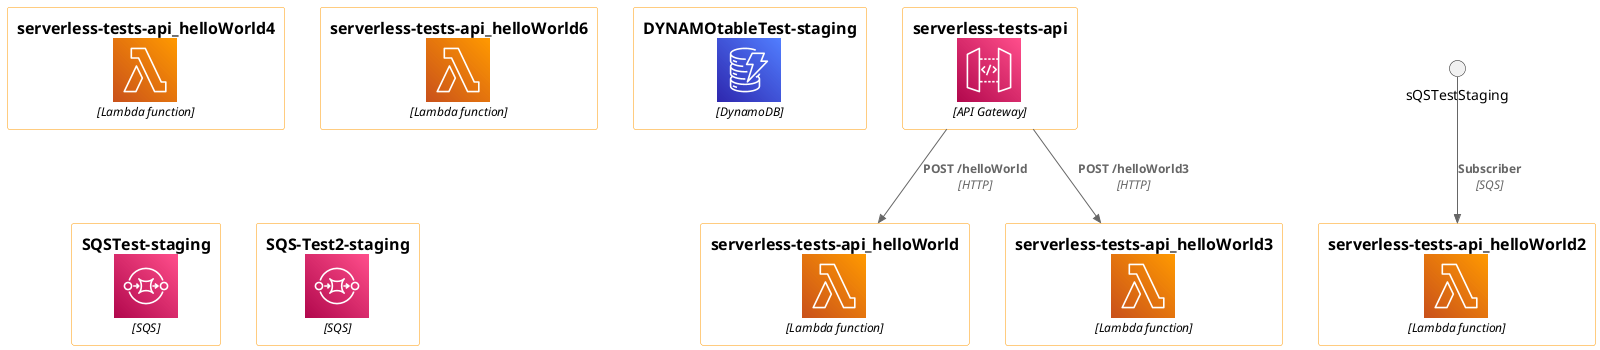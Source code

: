 'AUTOGENERATED - DO NOT REMOVE NOR EDIT THIS SECTION'
@startuml tests

!include <C4/C4_Container>
!include <C4/C4_Context>
!include <tupadr3/common>
!include <awslib/AWSCommon>
!include <tupadr3/font-awesome/users>
!include <tupadr3/devicons/react>
!include <awslib/Compute/Lambda>
!include <awslib/ApplicationIntegration/SimpleQueueService>
!include <awslib/ApplicationIntegration/SimpleNotificationService>
!include <awslib/ApplicationIntegration/APIGateway>
!include <awslib/Database/DynamoDB>

Lambda(serverlessTestsApiHelloWorld, "serverless-tests-api_helloWorld", "Lambda function")
Lambda(serverlessTestsApiHelloWorld2, "serverless-tests-api_helloWorld2", "Lambda function")
Lambda(serverlessTestsApiHelloWorld3, "serverless-tests-api_helloWorld3", "Lambda function")
Lambda(serverlessTestsApiHelloWorld4, "serverless-tests-api_helloWorld4", "Lambda function")
Lambda(serverlessTestsApiHelloWorld6, "serverless-tests-api_helloWorld6", "Lambda function")
DynamoDB(DYNAMOtableTestStaging, "DYNAMOtableTest-staging", "DynamoDB")
SimpleQueueService(SQSTestStaging, "SQSTest-staging", "SQS")
SimpleQueueService(SQSTest2Staging, "SQS-Test2-staging", "SQS")
APIGateway(stagingServerlessTestsApi, "serverless-tests-api", "API Gateway")
Rel(stagingServerlessTestsApi, serverlessTestsApiHelloWorld, "POST /helloWorld", "HTTP")
Rel(sQSTestStaging, serverlessTestsApiHelloWorld2, "Subscriber", "SQS")
Rel(stagingServerlessTestsApi, serverlessTestsApiHelloWorld3, "POST /helloWorld3", "HTTP")
'END OF AUTOGENERATED SECTION'

'-----'

'AUTOGENERATED - DO NOT REMOVE NOR EDIT THIS SECTION'

@enduml

'END OF AUTOGENERATED SECTION'